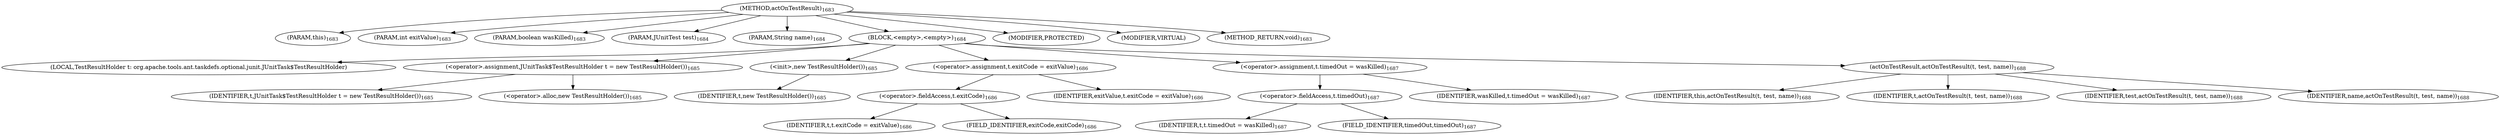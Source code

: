 digraph "actOnTestResult" {  
"3672" [label = <(METHOD,actOnTestResult)<SUB>1683</SUB>> ]
"241" [label = <(PARAM,this)<SUB>1683</SUB>> ]
"3673" [label = <(PARAM,int exitValue)<SUB>1683</SUB>> ]
"3674" [label = <(PARAM,boolean wasKilled)<SUB>1683</SUB>> ]
"3675" [label = <(PARAM,JUnitTest test)<SUB>1684</SUB>> ]
"3676" [label = <(PARAM,String name)<SUB>1684</SUB>> ]
"3677" [label = <(BLOCK,&lt;empty&gt;,&lt;empty&gt;)<SUB>1684</SUB>> ]
"239" [label = <(LOCAL,TestResultHolder t: org.apache.tools.ant.taskdefs.optional.junit.JUnitTask$TestResultHolder)> ]
"3678" [label = <(&lt;operator&gt;.assignment,JUnitTask$TestResultHolder t = new TestResultHolder())<SUB>1685</SUB>> ]
"3679" [label = <(IDENTIFIER,t,JUnitTask$TestResultHolder t = new TestResultHolder())<SUB>1685</SUB>> ]
"3680" [label = <(&lt;operator&gt;.alloc,new TestResultHolder())<SUB>1685</SUB>> ]
"3681" [label = <(&lt;init&gt;,new TestResultHolder())<SUB>1685</SUB>> ]
"238" [label = <(IDENTIFIER,t,new TestResultHolder())<SUB>1685</SUB>> ]
"3682" [label = <(&lt;operator&gt;.assignment,t.exitCode = exitValue)<SUB>1686</SUB>> ]
"3683" [label = <(&lt;operator&gt;.fieldAccess,t.exitCode)<SUB>1686</SUB>> ]
"3684" [label = <(IDENTIFIER,t,t.exitCode = exitValue)<SUB>1686</SUB>> ]
"3685" [label = <(FIELD_IDENTIFIER,exitCode,exitCode)<SUB>1686</SUB>> ]
"3686" [label = <(IDENTIFIER,exitValue,t.exitCode = exitValue)<SUB>1686</SUB>> ]
"3687" [label = <(&lt;operator&gt;.assignment,t.timedOut = wasKilled)<SUB>1687</SUB>> ]
"3688" [label = <(&lt;operator&gt;.fieldAccess,t.timedOut)<SUB>1687</SUB>> ]
"3689" [label = <(IDENTIFIER,t,t.timedOut = wasKilled)<SUB>1687</SUB>> ]
"3690" [label = <(FIELD_IDENTIFIER,timedOut,timedOut)<SUB>1687</SUB>> ]
"3691" [label = <(IDENTIFIER,wasKilled,t.timedOut = wasKilled)<SUB>1687</SUB>> ]
"3692" [label = <(actOnTestResult,actOnTestResult(t, test, name))<SUB>1688</SUB>> ]
"240" [label = <(IDENTIFIER,this,actOnTestResult(t, test, name))<SUB>1688</SUB>> ]
"3693" [label = <(IDENTIFIER,t,actOnTestResult(t, test, name))<SUB>1688</SUB>> ]
"3694" [label = <(IDENTIFIER,test,actOnTestResult(t, test, name))<SUB>1688</SUB>> ]
"3695" [label = <(IDENTIFIER,name,actOnTestResult(t, test, name))<SUB>1688</SUB>> ]
"3696" [label = <(MODIFIER,PROTECTED)> ]
"3697" [label = <(MODIFIER,VIRTUAL)> ]
"3698" [label = <(METHOD_RETURN,void)<SUB>1683</SUB>> ]
  "3672" -> "241" 
  "3672" -> "3673" 
  "3672" -> "3674" 
  "3672" -> "3675" 
  "3672" -> "3676" 
  "3672" -> "3677" 
  "3672" -> "3696" 
  "3672" -> "3697" 
  "3672" -> "3698" 
  "3677" -> "239" 
  "3677" -> "3678" 
  "3677" -> "3681" 
  "3677" -> "3682" 
  "3677" -> "3687" 
  "3677" -> "3692" 
  "3678" -> "3679" 
  "3678" -> "3680" 
  "3681" -> "238" 
  "3682" -> "3683" 
  "3682" -> "3686" 
  "3683" -> "3684" 
  "3683" -> "3685" 
  "3687" -> "3688" 
  "3687" -> "3691" 
  "3688" -> "3689" 
  "3688" -> "3690" 
  "3692" -> "240" 
  "3692" -> "3693" 
  "3692" -> "3694" 
  "3692" -> "3695" 
}
